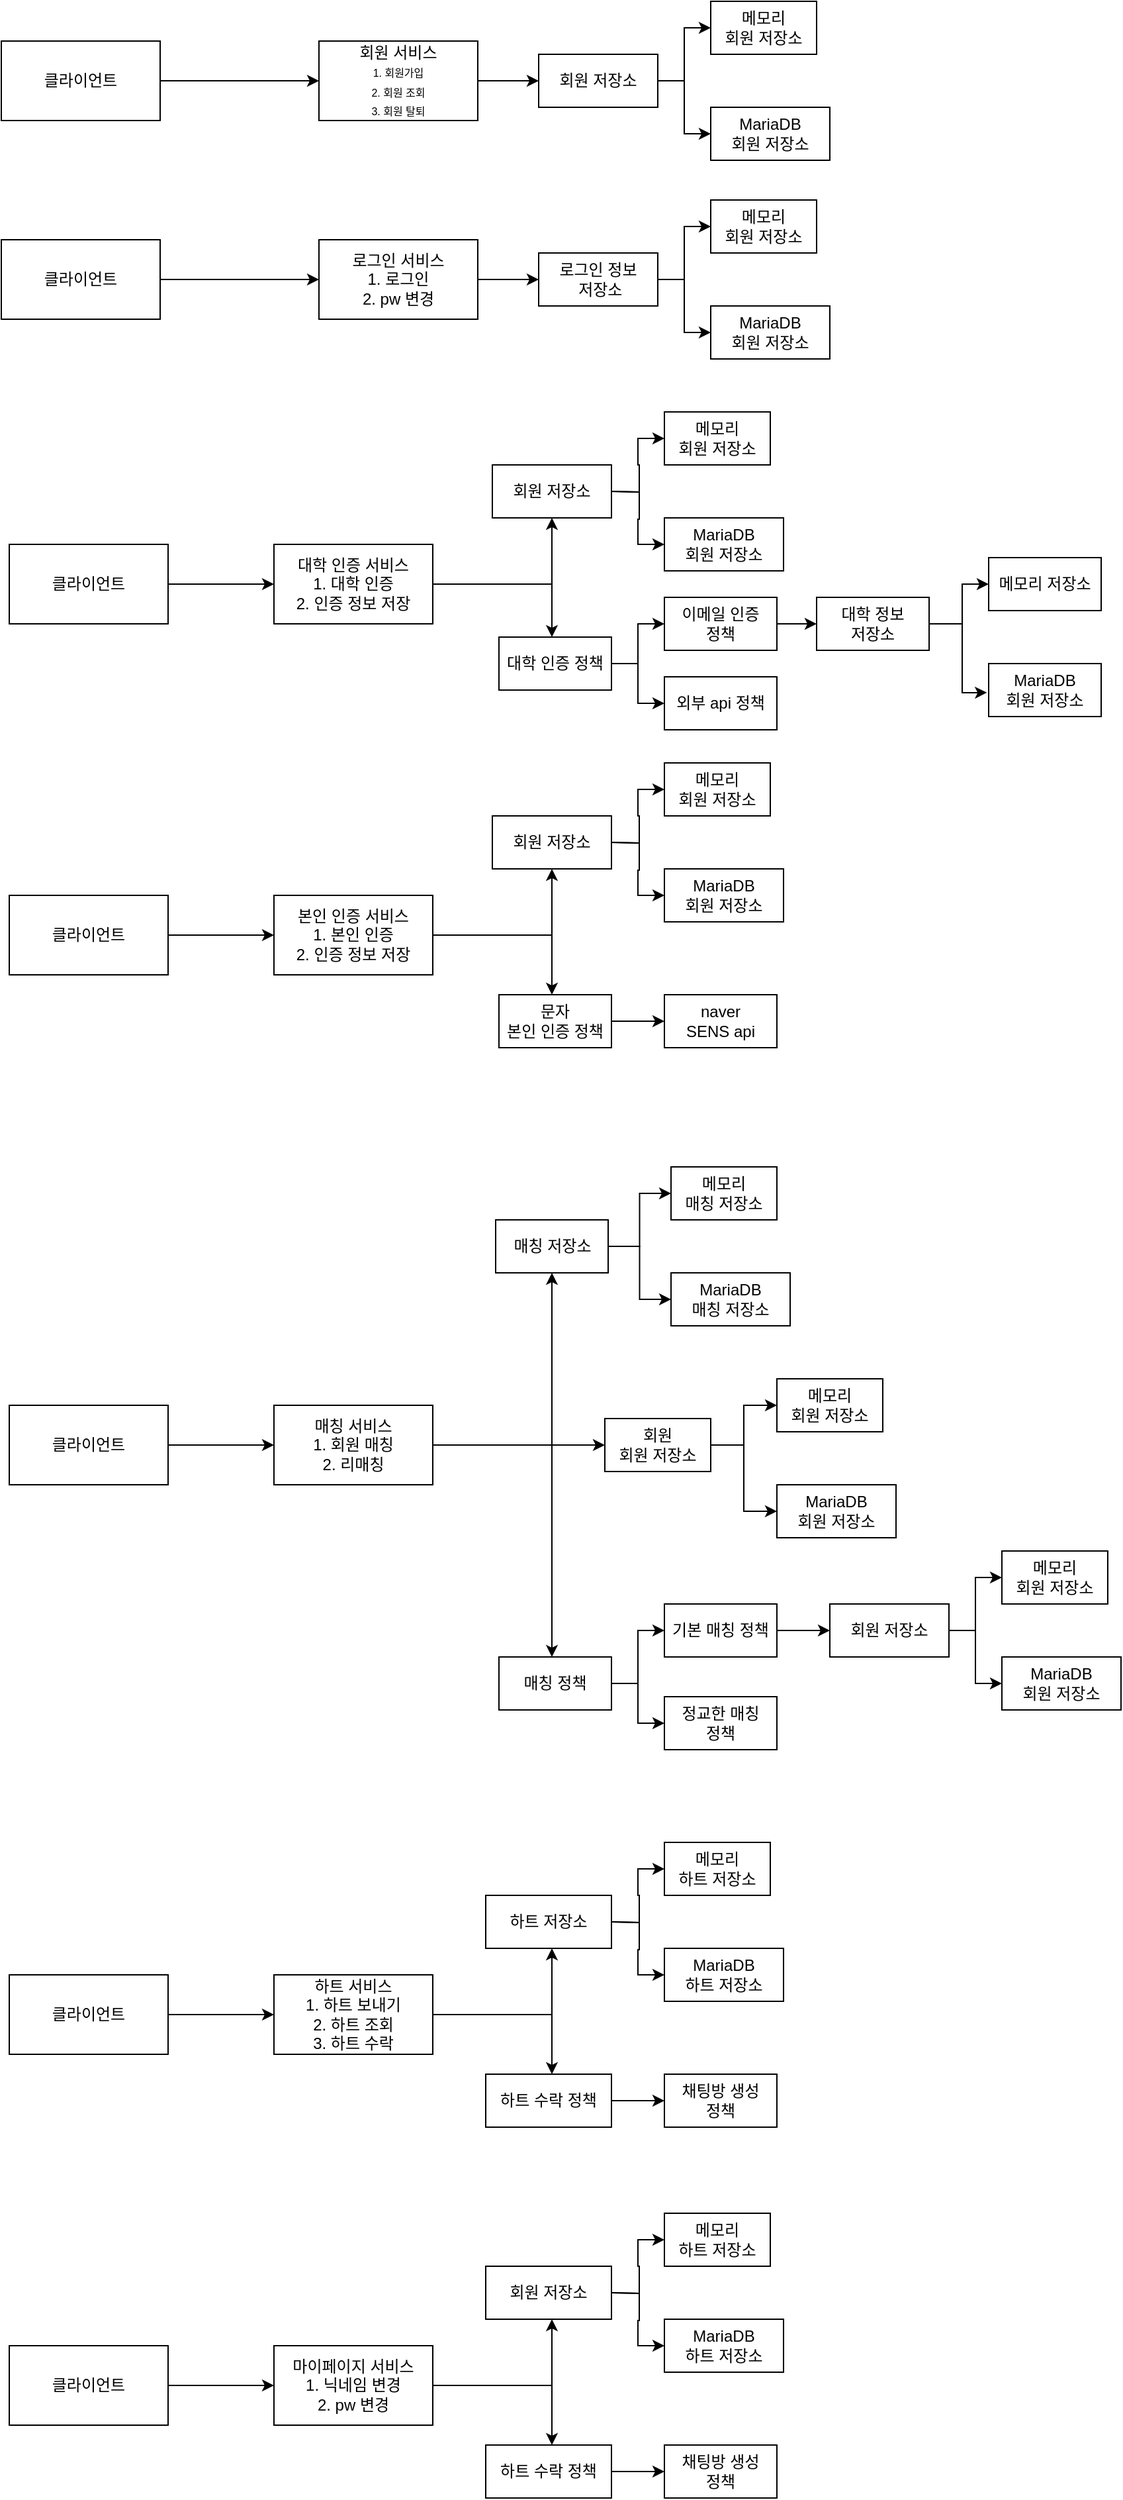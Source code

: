 <mxfile version="21.0.10" type="github">
  <diagram name="페이지-1" id="IaQ0nFC6grKGDQCxVfy8">
    <mxGraphModel dx="1674" dy="764" grid="1" gridSize="10" guides="1" tooltips="1" connect="1" arrows="1" fold="1" page="1" pageScale="1" pageWidth="827" pageHeight="1169" math="0" shadow="0">
      <root>
        <mxCell id="0" />
        <mxCell id="1" parent="0" />
        <mxCell id="eg75PlXAf295uik4Qz2r-2" style="edgeStyle=orthogonalEdgeStyle;rounded=0;orthogonalLoop=1;jettySize=auto;html=1;" parent="1" source="eg75PlXAf295uik4Qz2r-3" target="eg75PlXAf295uik4Qz2r-5" edge="1">
          <mxGeometry relative="1" as="geometry">
            <mxPoint x="314.0" y="70" as="targetPoint" />
          </mxGeometry>
        </mxCell>
        <mxCell id="eg75PlXAf295uik4Qz2r-3" value="클라이언트" style="rounded=0;whiteSpace=wrap;html=1;" parent="1" vertex="1">
          <mxGeometry x="34" y="40" width="120" height="60" as="geometry" />
        </mxCell>
        <mxCell id="eg75PlXAf295uik4Qz2r-4" style="edgeStyle=orthogonalEdgeStyle;rounded=0;orthogonalLoop=1;jettySize=auto;html=1;" parent="1" source="eg75PlXAf295uik4Qz2r-5" target="eg75PlXAf295uik4Qz2r-6" edge="1">
          <mxGeometry relative="1" as="geometry">
            <mxPoint x="514" y="70" as="targetPoint" />
          </mxGeometry>
        </mxCell>
        <mxCell id="eg75PlXAf295uik4Qz2r-5" value="회원 서비스&lt;br&gt;&lt;font style=&quot;font-size: 8px;&quot;&gt;1. 회원가입&lt;br style=&quot;font-size: 8px;&quot;&gt;2. 회원 조회&lt;br style=&quot;font-size: 8px;&quot;&gt;3. 회원 탈퇴&lt;/font&gt;" style="rounded=0;whiteSpace=wrap;html=1;" parent="1" vertex="1">
          <mxGeometry x="274.0" y="40" width="120" height="60" as="geometry" />
        </mxCell>
        <mxCell id="pke9fNTr7LH3xoYUGxx9-25" style="edgeStyle=orthogonalEdgeStyle;rounded=0;orthogonalLoop=1;jettySize=auto;html=1;entryX=0;entryY=0.5;entryDx=0;entryDy=0;" parent="1" source="eg75PlXAf295uik4Qz2r-6" target="eg75PlXAf295uik4Qz2r-10" edge="1">
          <mxGeometry relative="1" as="geometry" />
        </mxCell>
        <mxCell id="pke9fNTr7LH3xoYUGxx9-27" style="edgeStyle=orthogonalEdgeStyle;rounded=0;orthogonalLoop=1;jettySize=auto;html=1;entryX=0;entryY=0.5;entryDx=0;entryDy=0;" parent="1" source="eg75PlXAf295uik4Qz2r-6" target="eg75PlXAf295uik4Qz2r-8" edge="1">
          <mxGeometry relative="1" as="geometry" />
        </mxCell>
        <mxCell id="eg75PlXAf295uik4Qz2r-6" value="회원 저장소" style="rounded=0;whiteSpace=wrap;html=1;" parent="1" vertex="1">
          <mxGeometry x="440" y="50" width="90" height="40" as="geometry" />
        </mxCell>
        <mxCell id="eg75PlXAf295uik4Qz2r-8" value="MariaDB&lt;br&gt;회원 저장소" style="rounded=0;whiteSpace=wrap;html=1;" parent="1" vertex="1">
          <mxGeometry x="570" y="90" width="90" height="40" as="geometry" />
        </mxCell>
        <mxCell id="eg75PlXAf295uik4Qz2r-10" value="메모리&lt;br&gt;회원 저장소" style="rounded=0;whiteSpace=wrap;html=1;" parent="1" vertex="1">
          <mxGeometry x="570" y="10" width="80" height="40" as="geometry" />
        </mxCell>
        <mxCell id="pke9fNTr7LH3xoYUGxx9-28" style="edgeStyle=orthogonalEdgeStyle;rounded=0;orthogonalLoop=1;jettySize=auto;html=1;" parent="1" source="pke9fNTr7LH3xoYUGxx9-29" target="pke9fNTr7LH3xoYUGxx9-31" edge="1">
          <mxGeometry relative="1" as="geometry">
            <mxPoint x="314.0" y="220" as="targetPoint" />
          </mxGeometry>
        </mxCell>
        <mxCell id="pke9fNTr7LH3xoYUGxx9-29" value="클라이언트" style="rounded=0;whiteSpace=wrap;html=1;" parent="1" vertex="1">
          <mxGeometry x="34" y="190" width="120" height="60" as="geometry" />
        </mxCell>
        <mxCell id="pke9fNTr7LH3xoYUGxx9-30" style="edgeStyle=orthogonalEdgeStyle;rounded=0;orthogonalLoop=1;jettySize=auto;html=1;" parent="1" source="pke9fNTr7LH3xoYUGxx9-31" target="pke9fNTr7LH3xoYUGxx9-34" edge="1">
          <mxGeometry relative="1" as="geometry">
            <mxPoint x="514" y="220" as="targetPoint" />
          </mxGeometry>
        </mxCell>
        <mxCell id="pke9fNTr7LH3xoYUGxx9-31" value="로그인 서비스&lt;br&gt;1. 로그인&lt;br&gt;2. pw 변경" style="rounded=0;whiteSpace=wrap;html=1;" parent="1" vertex="1">
          <mxGeometry x="274.0" y="190" width="120" height="60" as="geometry" />
        </mxCell>
        <mxCell id="pke9fNTr7LH3xoYUGxx9-32" style="edgeStyle=orthogonalEdgeStyle;rounded=0;orthogonalLoop=1;jettySize=auto;html=1;entryX=0;entryY=0.5;entryDx=0;entryDy=0;" parent="1" source="pke9fNTr7LH3xoYUGxx9-34" target="pke9fNTr7LH3xoYUGxx9-36" edge="1">
          <mxGeometry relative="1" as="geometry" />
        </mxCell>
        <mxCell id="pke9fNTr7LH3xoYUGxx9-33" style="edgeStyle=orthogonalEdgeStyle;rounded=0;orthogonalLoop=1;jettySize=auto;html=1;entryX=0;entryY=0.5;entryDx=0;entryDy=0;" parent="1" source="pke9fNTr7LH3xoYUGxx9-34" target="pke9fNTr7LH3xoYUGxx9-35" edge="1">
          <mxGeometry relative="1" as="geometry" />
        </mxCell>
        <mxCell id="pke9fNTr7LH3xoYUGxx9-34" value="로그인 정보&lt;br&gt;&amp;nbsp;저장소" style="rounded=0;whiteSpace=wrap;html=1;" parent="1" vertex="1">
          <mxGeometry x="440" y="200" width="90" height="40" as="geometry" />
        </mxCell>
        <mxCell id="pke9fNTr7LH3xoYUGxx9-35" value="MariaDB&lt;br&gt;회원 저장소" style="rounded=0;whiteSpace=wrap;html=1;" parent="1" vertex="1">
          <mxGeometry x="570" y="240" width="90" height="40" as="geometry" />
        </mxCell>
        <mxCell id="pke9fNTr7LH3xoYUGxx9-36" value="메모리&lt;br&gt;회원 저장소" style="rounded=0;whiteSpace=wrap;html=1;" parent="1" vertex="1">
          <mxGeometry x="570" y="160" width="80" height="40" as="geometry" />
        </mxCell>
        <mxCell id="pke9fNTr7LH3xoYUGxx9-37" style="edgeStyle=orthogonalEdgeStyle;rounded=0;orthogonalLoop=1;jettySize=auto;html=1;" parent="1" source="pke9fNTr7LH3xoYUGxx9-38" target="pke9fNTr7LH3xoYUGxx9-40" edge="1">
          <mxGeometry relative="1" as="geometry">
            <mxPoint x="320.0" y="450" as="targetPoint" />
          </mxGeometry>
        </mxCell>
        <mxCell id="pke9fNTr7LH3xoYUGxx9-38" value="클라이언트" style="rounded=0;whiteSpace=wrap;html=1;" parent="1" vertex="1">
          <mxGeometry x="40" y="420" width="120" height="60" as="geometry" />
        </mxCell>
        <mxCell id="pke9fNTr7LH3xoYUGxx9-47" value="" style="edgeStyle=orthogonalEdgeStyle;rounded=0;orthogonalLoop=1;jettySize=auto;html=1;" parent="1" source="pke9fNTr7LH3xoYUGxx9-40" target="pke9fNTr7LH3xoYUGxx9-46" edge="1">
          <mxGeometry relative="1" as="geometry">
            <Array as="points">
              <mxPoint x="450" y="450" />
            </Array>
          </mxGeometry>
        </mxCell>
        <mxCell id="pke9fNTr7LH3xoYUGxx9-50" style="edgeStyle=orthogonalEdgeStyle;rounded=0;orthogonalLoop=1;jettySize=auto;html=1;" parent="1" source="pke9fNTr7LH3xoYUGxx9-40" edge="1">
          <mxGeometry relative="1" as="geometry">
            <mxPoint x="450" y="400" as="targetPoint" />
            <Array as="points">
              <mxPoint x="450" y="450" />
            </Array>
          </mxGeometry>
        </mxCell>
        <mxCell id="pke9fNTr7LH3xoYUGxx9-40" value="대학 인증 서비스&lt;br&gt;1. 대학 인증&lt;br&gt;2. 인증 정보 저장" style="rounded=0;whiteSpace=wrap;html=1;" parent="1" vertex="1">
          <mxGeometry x="240.0" y="420" width="120" height="60" as="geometry" />
        </mxCell>
        <mxCell id="pke9fNTr7LH3xoYUGxx9-54" style="edgeStyle=orthogonalEdgeStyle;rounded=0;orthogonalLoop=1;jettySize=auto;html=1;entryX=0;entryY=0.5;entryDx=0;entryDy=0;" parent="1" source="pke9fNTr7LH3xoYUGxx9-46" target="pke9fNTr7LH3xoYUGxx9-56" edge="1">
          <mxGeometry relative="1" as="geometry">
            <mxPoint x="560" y="510" as="targetPoint" />
          </mxGeometry>
        </mxCell>
        <mxCell id="pke9fNTr7LH3xoYUGxx9-65" style="edgeStyle=orthogonalEdgeStyle;rounded=0;orthogonalLoop=1;jettySize=auto;html=1;entryX=0;entryY=0.5;entryDx=0;entryDy=0;" parent="1" source="pke9fNTr7LH3xoYUGxx9-46" target="pke9fNTr7LH3xoYUGxx9-64" edge="1">
          <mxGeometry relative="1" as="geometry" />
        </mxCell>
        <mxCell id="pke9fNTr7LH3xoYUGxx9-46" value="대학 인증 정책" style="rounded=0;whiteSpace=wrap;html=1;" parent="1" vertex="1">
          <mxGeometry x="410" y="490" width="85" height="40" as="geometry" />
        </mxCell>
        <mxCell id="pke9fNTr7LH3xoYUGxx9-51" value="회원 저장소" style="rounded=0;whiteSpace=wrap;html=1;" parent="1" vertex="1">
          <mxGeometry x="405" y="360" width="90" height="40" as="geometry" />
        </mxCell>
        <mxCell id="pke9fNTr7LH3xoYUGxx9-58" style="edgeStyle=orthogonalEdgeStyle;rounded=0;orthogonalLoop=1;jettySize=auto;html=1;entryX=0;entryY=0.5;entryDx=0;entryDy=0;" parent="1" source="pke9fNTr7LH3xoYUGxx9-56" target="pke9fNTr7LH3xoYUGxx9-57" edge="1">
          <mxGeometry relative="1" as="geometry" />
        </mxCell>
        <mxCell id="pke9fNTr7LH3xoYUGxx9-56" value="이메일 인증 &lt;br&gt;정책" style="rounded=0;whiteSpace=wrap;html=1;" parent="1" vertex="1">
          <mxGeometry x="535" y="460" width="85" height="40" as="geometry" />
        </mxCell>
        <mxCell id="pke9fNTr7LH3xoYUGxx9-71" style="edgeStyle=orthogonalEdgeStyle;rounded=0;orthogonalLoop=1;jettySize=auto;html=1;entryX=0;entryY=0.5;entryDx=0;entryDy=0;" parent="1" source="pke9fNTr7LH3xoYUGxx9-57" target="pke9fNTr7LH3xoYUGxx9-70" edge="1">
          <mxGeometry relative="1" as="geometry">
            <Array as="points">
              <mxPoint x="760" y="480" />
              <mxPoint x="760" y="450" />
            </Array>
          </mxGeometry>
        </mxCell>
        <mxCell id="pke9fNTr7LH3xoYUGxx9-57" value="대학 정보 &lt;br&gt;저장소" style="rounded=0;whiteSpace=wrap;html=1;" parent="1" vertex="1">
          <mxGeometry x="650" y="460" width="85" height="40" as="geometry" />
        </mxCell>
        <mxCell id="pke9fNTr7LH3xoYUGxx9-64" value="외부 api 정책" style="rounded=0;whiteSpace=wrap;html=1;" parent="1" vertex="1">
          <mxGeometry x="535" y="520" width="85" height="40" as="geometry" />
        </mxCell>
        <mxCell id="pke9fNTr7LH3xoYUGxx9-66" style="edgeStyle=orthogonalEdgeStyle;rounded=0;orthogonalLoop=1;jettySize=auto;html=1;entryX=0;entryY=0.5;entryDx=0;entryDy=0;" parent="1" target="pke9fNTr7LH3xoYUGxx9-69" edge="1">
          <mxGeometry relative="1" as="geometry">
            <mxPoint x="495" y="380" as="sourcePoint" />
          </mxGeometry>
        </mxCell>
        <mxCell id="pke9fNTr7LH3xoYUGxx9-67" style="edgeStyle=orthogonalEdgeStyle;rounded=0;orthogonalLoop=1;jettySize=auto;html=1;entryX=0;entryY=0.5;entryDx=0;entryDy=0;" parent="1" target="pke9fNTr7LH3xoYUGxx9-68" edge="1">
          <mxGeometry relative="1" as="geometry">
            <mxPoint x="495" y="380" as="sourcePoint" />
          </mxGeometry>
        </mxCell>
        <mxCell id="pke9fNTr7LH3xoYUGxx9-68" value="MariaDB&lt;br&gt;회원 저장소" style="rounded=0;whiteSpace=wrap;html=1;" parent="1" vertex="1">
          <mxGeometry x="535" y="400" width="90" height="40" as="geometry" />
        </mxCell>
        <mxCell id="pke9fNTr7LH3xoYUGxx9-69" value="메모리&lt;br&gt;회원 저장소" style="rounded=0;whiteSpace=wrap;html=1;" parent="1" vertex="1">
          <mxGeometry x="535" y="320" width="80" height="40" as="geometry" />
        </mxCell>
        <mxCell id="pke9fNTr7LH3xoYUGxx9-70" value="메모리 저장소" style="rounded=0;whiteSpace=wrap;html=1;" parent="1" vertex="1">
          <mxGeometry x="780" y="430" width="85" height="40" as="geometry" />
        </mxCell>
        <mxCell id="pke9fNTr7LH3xoYUGxx9-73" style="edgeStyle=orthogonalEdgeStyle;rounded=0;orthogonalLoop=1;jettySize=auto;html=1;" parent="1" source="pke9fNTr7LH3xoYUGxx9-74" target="pke9fNTr7LH3xoYUGxx9-77" edge="1">
          <mxGeometry relative="1" as="geometry">
            <mxPoint x="320.0" y="715" as="targetPoint" />
          </mxGeometry>
        </mxCell>
        <mxCell id="pke9fNTr7LH3xoYUGxx9-74" value="클라이언트" style="rounded=0;whiteSpace=wrap;html=1;" parent="1" vertex="1">
          <mxGeometry x="40" y="685" width="120" height="60" as="geometry" />
        </mxCell>
        <mxCell id="pke9fNTr7LH3xoYUGxx9-75" value="" style="edgeStyle=orthogonalEdgeStyle;rounded=0;orthogonalLoop=1;jettySize=auto;html=1;" parent="1" source="pke9fNTr7LH3xoYUGxx9-77" target="pke9fNTr7LH3xoYUGxx9-80" edge="1">
          <mxGeometry relative="1" as="geometry">
            <Array as="points">
              <mxPoint x="450" y="715" />
            </Array>
          </mxGeometry>
        </mxCell>
        <mxCell id="pke9fNTr7LH3xoYUGxx9-76" style="edgeStyle=orthogonalEdgeStyle;rounded=0;orthogonalLoop=1;jettySize=auto;html=1;" parent="1" source="pke9fNTr7LH3xoYUGxx9-77" edge="1">
          <mxGeometry relative="1" as="geometry">
            <mxPoint x="450" y="665" as="targetPoint" />
            <Array as="points">
              <mxPoint x="450" y="715" />
            </Array>
          </mxGeometry>
        </mxCell>
        <mxCell id="pke9fNTr7LH3xoYUGxx9-77" value="본인 인증 서비스&lt;br&gt;1. 본인 인증&lt;br&gt;2. 인증 정보 저장" style="rounded=0;whiteSpace=wrap;html=1;" parent="1" vertex="1">
          <mxGeometry x="240.0" y="685" width="120" height="60" as="geometry" />
        </mxCell>
        <mxCell id="pke9fNTr7LH3xoYUGxx9-78" style="edgeStyle=orthogonalEdgeStyle;rounded=0;orthogonalLoop=1;jettySize=auto;html=1;entryX=0;entryY=0.5;entryDx=0;entryDy=0;" parent="1" source="pke9fNTr7LH3xoYUGxx9-80" target="pke9fNTr7LH3xoYUGxx9-83" edge="1">
          <mxGeometry relative="1" as="geometry">
            <mxPoint x="560" y="775" as="targetPoint" />
          </mxGeometry>
        </mxCell>
        <mxCell id="pke9fNTr7LH3xoYUGxx9-80" value="문자&lt;br&gt;본인 인증 정책" style="rounded=0;whiteSpace=wrap;html=1;" parent="1" vertex="1">
          <mxGeometry x="410" y="760" width="85" height="40" as="geometry" />
        </mxCell>
        <mxCell id="pke9fNTr7LH3xoYUGxx9-81" value="회원 저장소" style="rounded=0;whiteSpace=wrap;html=1;" parent="1" vertex="1">
          <mxGeometry x="405" y="625" width="90" height="40" as="geometry" />
        </mxCell>
        <mxCell id="pke9fNTr7LH3xoYUGxx9-83" value="naver&lt;br&gt;SENS api" style="rounded=0;whiteSpace=wrap;html=1;" parent="1" vertex="1">
          <mxGeometry x="535" y="760" width="85" height="40" as="geometry" />
        </mxCell>
        <mxCell id="pke9fNTr7LH3xoYUGxx9-88" style="edgeStyle=orthogonalEdgeStyle;rounded=0;orthogonalLoop=1;jettySize=auto;html=1;entryX=0;entryY=0.5;entryDx=0;entryDy=0;" parent="1" target="pke9fNTr7LH3xoYUGxx9-91" edge="1">
          <mxGeometry relative="1" as="geometry">
            <mxPoint x="495" y="645" as="sourcePoint" />
          </mxGeometry>
        </mxCell>
        <mxCell id="pke9fNTr7LH3xoYUGxx9-89" style="edgeStyle=orthogonalEdgeStyle;rounded=0;orthogonalLoop=1;jettySize=auto;html=1;entryX=0;entryY=0.5;entryDx=0;entryDy=0;" parent="1" target="pke9fNTr7LH3xoYUGxx9-90" edge="1">
          <mxGeometry relative="1" as="geometry">
            <mxPoint x="495" y="645" as="sourcePoint" />
          </mxGeometry>
        </mxCell>
        <mxCell id="pke9fNTr7LH3xoYUGxx9-90" value="MariaDB&lt;br&gt;회원 저장소" style="rounded=0;whiteSpace=wrap;html=1;" parent="1" vertex="1">
          <mxGeometry x="535" y="665" width="90" height="40" as="geometry" />
        </mxCell>
        <mxCell id="pke9fNTr7LH3xoYUGxx9-91" value="메모리&lt;br&gt;회원 저장소" style="rounded=0;whiteSpace=wrap;html=1;" parent="1" vertex="1">
          <mxGeometry x="535" y="585" width="80" height="40" as="geometry" />
        </mxCell>
        <mxCell id="8y2OHgFhRxUhLRQ5Q3VP-16" style="edgeStyle=orthogonalEdgeStyle;rounded=0;orthogonalLoop=1;jettySize=auto;html=1;" edge="1" source="8y2OHgFhRxUhLRQ5Q3VP-17" target="8y2OHgFhRxUhLRQ5Q3VP-20" parent="1">
          <mxGeometry relative="1" as="geometry">
            <mxPoint x="320.0" y="1100" as="targetPoint" />
          </mxGeometry>
        </mxCell>
        <mxCell id="8y2OHgFhRxUhLRQ5Q3VP-17" value="클라이언트" style="rounded=0;whiteSpace=wrap;html=1;" vertex="1" parent="1">
          <mxGeometry x="40" y="1070" width="120" height="60" as="geometry" />
        </mxCell>
        <mxCell id="8y2OHgFhRxUhLRQ5Q3VP-126" style="edgeStyle=orthogonalEdgeStyle;rounded=0;orthogonalLoop=1;jettySize=auto;html=1;exitX=1;exitY=0.5;exitDx=0;exitDy=0;entryX=0;entryY=0.5;entryDx=0;entryDy=0;" edge="1" parent="1" source="8y2OHgFhRxUhLRQ5Q3VP-20" target="8y2OHgFhRxUhLRQ5Q3VP-125">
          <mxGeometry relative="1" as="geometry" />
        </mxCell>
        <mxCell id="8y2OHgFhRxUhLRQ5Q3VP-138" style="edgeStyle=orthogonalEdgeStyle;rounded=0;orthogonalLoop=1;jettySize=auto;html=1;exitX=1;exitY=0.5;exitDx=0;exitDy=0;entryX=0.5;entryY=1;entryDx=0;entryDy=0;" edge="1" parent="1" source="8y2OHgFhRxUhLRQ5Q3VP-20" target="8y2OHgFhRxUhLRQ5Q3VP-106">
          <mxGeometry relative="1" as="geometry">
            <Array as="points">
              <mxPoint x="450" y="1100" />
            </Array>
          </mxGeometry>
        </mxCell>
        <mxCell id="8y2OHgFhRxUhLRQ5Q3VP-140" style="edgeStyle=orthogonalEdgeStyle;rounded=0;orthogonalLoop=1;jettySize=auto;html=1;exitX=1;exitY=0.5;exitDx=0;exitDy=0;" edge="1" parent="1" source="8y2OHgFhRxUhLRQ5Q3VP-20" target="8y2OHgFhRxUhLRQ5Q3VP-80">
          <mxGeometry relative="1" as="geometry">
            <Array as="points">
              <mxPoint x="450" y="1100" />
            </Array>
          </mxGeometry>
        </mxCell>
        <mxCell id="8y2OHgFhRxUhLRQ5Q3VP-20" value="매칭 서비스&lt;br&gt;1. 회원 매칭&lt;br&gt;2. 리매칭" style="rounded=0;whiteSpace=wrap;html=1;" vertex="1" parent="1">
          <mxGeometry x="240.0" y="1070" width="120" height="60" as="geometry" />
        </mxCell>
        <mxCell id="8y2OHgFhRxUhLRQ5Q3VP-59" value="MariaDB&lt;br&gt;회원 저장소" style="rounded=0;whiteSpace=wrap;html=1;" vertex="1" parent="1">
          <mxGeometry x="780" y="510" width="85" height="40" as="geometry" />
        </mxCell>
        <mxCell id="8y2OHgFhRxUhLRQ5Q3VP-72" style="edgeStyle=orthogonalEdgeStyle;rounded=0;orthogonalLoop=1;jettySize=auto;html=1;entryX=-0.016;entryY=0.547;entryDx=0;entryDy=0;entryPerimeter=0;" edge="1" parent="1" target="8y2OHgFhRxUhLRQ5Q3VP-59">
          <mxGeometry relative="1" as="geometry">
            <mxPoint x="735" y="480" as="sourcePoint" />
            <mxPoint x="775" y="510" as="targetPoint" />
            <Array as="points">
              <mxPoint x="760" y="480" />
              <mxPoint x="760" y="532" />
              <mxPoint x="770" y="532" />
            </Array>
          </mxGeometry>
        </mxCell>
        <mxCell id="8y2OHgFhRxUhLRQ5Q3VP-79" style="edgeStyle=orthogonalEdgeStyle;rounded=0;orthogonalLoop=1;jettySize=auto;html=1;entryX=0;entryY=0.5;entryDx=0;entryDy=0;" edge="1" source="8y2OHgFhRxUhLRQ5Q3VP-80" target="8y2OHgFhRxUhLRQ5Q3VP-81" parent="1">
          <mxGeometry relative="1" as="geometry">
            <mxPoint x="560" y="1265" as="targetPoint" />
          </mxGeometry>
        </mxCell>
        <mxCell id="8y2OHgFhRxUhLRQ5Q3VP-102" style="edgeStyle=orthogonalEdgeStyle;rounded=0;orthogonalLoop=1;jettySize=auto;html=1;exitX=1;exitY=0.5;exitDx=0;exitDy=0;entryX=0;entryY=0.5;entryDx=0;entryDy=0;" edge="1" parent="1" source="8y2OHgFhRxUhLRQ5Q3VP-80" target="8y2OHgFhRxUhLRQ5Q3VP-90">
          <mxGeometry relative="1" as="geometry" />
        </mxCell>
        <mxCell id="8y2OHgFhRxUhLRQ5Q3VP-80" value="매칭 정책" style="rounded=0;whiteSpace=wrap;html=1;" vertex="1" parent="1">
          <mxGeometry x="410" y="1260" width="85" height="40" as="geometry" />
        </mxCell>
        <mxCell id="8y2OHgFhRxUhLRQ5Q3VP-81" value="정교한 매칭 &lt;br&gt;정책" style="rounded=0;whiteSpace=wrap;html=1;" vertex="1" parent="1">
          <mxGeometry x="535" y="1290" width="85" height="40" as="geometry" />
        </mxCell>
        <mxCell id="8y2OHgFhRxUhLRQ5Q3VP-109" style="edgeStyle=orthogonalEdgeStyle;rounded=0;orthogonalLoop=1;jettySize=auto;html=1;exitX=1;exitY=0.5;exitDx=0;exitDy=0;entryX=0;entryY=0.5;entryDx=0;entryDy=0;" edge="1" parent="1" source="8y2OHgFhRxUhLRQ5Q3VP-90">
          <mxGeometry relative="1" as="geometry">
            <mxPoint x="660.0" y="1240" as="targetPoint" />
          </mxGeometry>
        </mxCell>
        <mxCell id="8y2OHgFhRxUhLRQ5Q3VP-90" value="기본 매칭 정책" style="rounded=0;whiteSpace=wrap;html=1;" vertex="1" parent="1">
          <mxGeometry x="535" y="1220" width="85" height="40" as="geometry" />
        </mxCell>
        <mxCell id="8y2OHgFhRxUhLRQ5Q3VP-121" style="edgeStyle=orthogonalEdgeStyle;rounded=0;orthogonalLoop=1;jettySize=auto;html=1;exitX=1;exitY=0.5;exitDx=0;exitDy=0;entryX=0;entryY=0.5;entryDx=0;entryDy=0;" edge="1" parent="1" source="8y2OHgFhRxUhLRQ5Q3VP-106" target="8y2OHgFhRxUhLRQ5Q3VP-120">
          <mxGeometry relative="1" as="geometry" />
        </mxCell>
        <mxCell id="8y2OHgFhRxUhLRQ5Q3VP-122" style="edgeStyle=orthogonalEdgeStyle;rounded=0;orthogonalLoop=1;jettySize=auto;html=1;exitX=1;exitY=0.5;exitDx=0;exitDy=0;entryX=0;entryY=0.5;entryDx=0;entryDy=0;" edge="1" parent="1" source="8y2OHgFhRxUhLRQ5Q3VP-106" target="8y2OHgFhRxUhLRQ5Q3VP-119">
          <mxGeometry relative="1" as="geometry" />
        </mxCell>
        <mxCell id="8y2OHgFhRxUhLRQ5Q3VP-106" value="매칭 저장소" style="rounded=0;whiteSpace=wrap;html=1;" vertex="1" parent="1">
          <mxGeometry x="407.5" y="930" width="85" height="40" as="geometry" />
        </mxCell>
        <mxCell id="8y2OHgFhRxUhLRQ5Q3VP-112" value="메모리&lt;br&gt;회원 저장소" style="rounded=0;whiteSpace=wrap;html=1;" vertex="1" parent="1">
          <mxGeometry x="570" y="10" width="80" height="40" as="geometry" />
        </mxCell>
        <mxCell id="8y2OHgFhRxUhLRQ5Q3VP-113" style="edgeStyle=orthogonalEdgeStyle;rounded=0;orthogonalLoop=1;jettySize=auto;html=1;entryX=0;entryY=0.5;entryDx=0;entryDy=0;" edge="1" parent="1" source="8y2OHgFhRxUhLRQ5Q3VP-115" target="8y2OHgFhRxUhLRQ5Q3VP-117">
          <mxGeometry relative="1" as="geometry" />
        </mxCell>
        <mxCell id="8y2OHgFhRxUhLRQ5Q3VP-114" style="edgeStyle=orthogonalEdgeStyle;rounded=0;orthogonalLoop=1;jettySize=auto;html=1;entryX=0;entryY=0.5;entryDx=0;entryDy=0;" edge="1" parent="1" source="8y2OHgFhRxUhLRQ5Q3VP-115" target="8y2OHgFhRxUhLRQ5Q3VP-116">
          <mxGeometry relative="1" as="geometry" />
        </mxCell>
        <mxCell id="8y2OHgFhRxUhLRQ5Q3VP-115" value="회원 저장소" style="rounded=0;whiteSpace=wrap;html=1;" vertex="1" parent="1">
          <mxGeometry x="660" y="1220" width="90" height="40" as="geometry" />
        </mxCell>
        <mxCell id="8y2OHgFhRxUhLRQ5Q3VP-116" value="MariaDB&lt;br&gt;회원 저장소" style="rounded=0;whiteSpace=wrap;html=1;" vertex="1" parent="1">
          <mxGeometry x="790" y="1260" width="90" height="40" as="geometry" />
        </mxCell>
        <mxCell id="8y2OHgFhRxUhLRQ5Q3VP-117" value="메모리&lt;br&gt;회원 저장소" style="rounded=0;whiteSpace=wrap;html=1;" vertex="1" parent="1">
          <mxGeometry x="790" y="1180" width="80" height="40" as="geometry" />
        </mxCell>
        <mxCell id="8y2OHgFhRxUhLRQ5Q3VP-118" value="메모리&lt;br&gt;회원 저장소" style="rounded=0;whiteSpace=wrap;html=1;" vertex="1" parent="1">
          <mxGeometry x="790" y="1180" width="80" height="40" as="geometry" />
        </mxCell>
        <mxCell id="8y2OHgFhRxUhLRQ5Q3VP-119" value="MariaDB&lt;br&gt;매칭 저장소" style="rounded=0;whiteSpace=wrap;html=1;" vertex="1" parent="1">
          <mxGeometry x="540" y="970" width="90" height="40" as="geometry" />
        </mxCell>
        <mxCell id="8y2OHgFhRxUhLRQ5Q3VP-120" value="메모리&lt;br&gt;매칭 저장소" style="rounded=0;whiteSpace=wrap;html=1;" vertex="1" parent="1">
          <mxGeometry x="540" y="890" width="80" height="40" as="geometry" />
        </mxCell>
        <mxCell id="8y2OHgFhRxUhLRQ5Q3VP-135" style="edgeStyle=orthogonalEdgeStyle;rounded=0;orthogonalLoop=1;jettySize=auto;html=1;exitX=1;exitY=0.5;exitDx=0;exitDy=0;entryX=0;entryY=0.5;entryDx=0;entryDy=0;" edge="1" parent="1" source="8y2OHgFhRxUhLRQ5Q3VP-125" target="8y2OHgFhRxUhLRQ5Q3VP-133">
          <mxGeometry relative="1" as="geometry" />
        </mxCell>
        <mxCell id="8y2OHgFhRxUhLRQ5Q3VP-136" style="edgeStyle=orthogonalEdgeStyle;rounded=0;orthogonalLoop=1;jettySize=auto;html=1;exitX=1;exitY=0.5;exitDx=0;exitDy=0;entryX=0;entryY=0.5;entryDx=0;entryDy=0;" edge="1" parent="1" source="8y2OHgFhRxUhLRQ5Q3VP-125" target="8y2OHgFhRxUhLRQ5Q3VP-134">
          <mxGeometry relative="1" as="geometry" />
        </mxCell>
        <mxCell id="8y2OHgFhRxUhLRQ5Q3VP-125" value="회원&lt;br&gt;회원 저장소" style="rounded=0;whiteSpace=wrap;html=1;" vertex="1" parent="1">
          <mxGeometry x="490" y="1080" width="80" height="40" as="geometry" />
        </mxCell>
        <mxCell id="8y2OHgFhRxUhLRQ5Q3VP-133" value="메모리&lt;br&gt;회원 저장소" style="rounded=0;whiteSpace=wrap;html=1;" vertex="1" parent="1">
          <mxGeometry x="620" y="1050" width="80" height="40" as="geometry" />
        </mxCell>
        <mxCell id="8y2OHgFhRxUhLRQ5Q3VP-134" value="MariaDB&lt;br&gt;회원 저장소" style="rounded=0;whiteSpace=wrap;html=1;" vertex="1" parent="1">
          <mxGeometry x="620" y="1130" width="90" height="40" as="geometry" />
        </mxCell>
        <mxCell id="8y2OHgFhRxUhLRQ5Q3VP-141" style="edgeStyle=orthogonalEdgeStyle;rounded=0;orthogonalLoop=1;jettySize=auto;html=1;" edge="1" source="8y2OHgFhRxUhLRQ5Q3VP-142" target="8y2OHgFhRxUhLRQ5Q3VP-145" parent="1">
          <mxGeometry relative="1" as="geometry">
            <mxPoint x="320.0" y="1530" as="targetPoint" />
          </mxGeometry>
        </mxCell>
        <mxCell id="8y2OHgFhRxUhLRQ5Q3VP-142" value="클라이언트" style="rounded=0;whiteSpace=wrap;html=1;" vertex="1" parent="1">
          <mxGeometry x="40" y="1500" width="120" height="60" as="geometry" />
        </mxCell>
        <mxCell id="8y2OHgFhRxUhLRQ5Q3VP-143" value="" style="edgeStyle=orthogonalEdgeStyle;rounded=0;orthogonalLoop=1;jettySize=auto;html=1;" edge="1" source="8y2OHgFhRxUhLRQ5Q3VP-145" target="8y2OHgFhRxUhLRQ5Q3VP-147" parent="1">
          <mxGeometry relative="1" as="geometry">
            <Array as="points">
              <mxPoint x="450" y="1530" />
            </Array>
          </mxGeometry>
        </mxCell>
        <mxCell id="8y2OHgFhRxUhLRQ5Q3VP-144" style="edgeStyle=orthogonalEdgeStyle;rounded=0;orthogonalLoop=1;jettySize=auto;html=1;" edge="1" source="8y2OHgFhRxUhLRQ5Q3VP-145" parent="1">
          <mxGeometry relative="1" as="geometry">
            <mxPoint x="450" y="1480" as="targetPoint" />
            <Array as="points">
              <mxPoint x="450" y="1530" />
            </Array>
          </mxGeometry>
        </mxCell>
        <mxCell id="8y2OHgFhRxUhLRQ5Q3VP-145" value="하트 서비스&lt;br&gt;1. 하트 보내기&lt;br&gt;2. 하트 조회&lt;br&gt;3. 하트 수락" style="rounded=0;whiteSpace=wrap;html=1;" vertex="1" parent="1">
          <mxGeometry x="240.0" y="1500" width="120" height="60" as="geometry" />
        </mxCell>
        <mxCell id="8y2OHgFhRxUhLRQ5Q3VP-146" style="edgeStyle=orthogonalEdgeStyle;rounded=0;orthogonalLoop=1;jettySize=auto;html=1;entryX=0;entryY=0.5;entryDx=0;entryDy=0;" edge="1" source="8y2OHgFhRxUhLRQ5Q3VP-147" target="8y2OHgFhRxUhLRQ5Q3VP-149" parent="1">
          <mxGeometry relative="1" as="geometry">
            <mxPoint x="560" y="1590" as="targetPoint" />
          </mxGeometry>
        </mxCell>
        <mxCell id="8y2OHgFhRxUhLRQ5Q3VP-147" value="하트 수락 정책" style="rounded=0;whiteSpace=wrap;html=1;" vertex="1" parent="1">
          <mxGeometry x="400" y="1575" width="95" height="40" as="geometry" />
        </mxCell>
        <mxCell id="8y2OHgFhRxUhLRQ5Q3VP-148" value="하트 저장소" style="rounded=0;whiteSpace=wrap;html=1;" vertex="1" parent="1">
          <mxGeometry x="400" y="1440" width="95" height="40" as="geometry" />
        </mxCell>
        <mxCell id="8y2OHgFhRxUhLRQ5Q3VP-149" value="채팅방 생성&lt;br&gt;정책" style="rounded=0;whiteSpace=wrap;html=1;" vertex="1" parent="1">
          <mxGeometry x="535" y="1575" width="85" height="40" as="geometry" />
        </mxCell>
        <mxCell id="8y2OHgFhRxUhLRQ5Q3VP-150" style="edgeStyle=orthogonalEdgeStyle;rounded=0;orthogonalLoop=1;jettySize=auto;html=1;entryX=0;entryY=0.5;entryDx=0;entryDy=0;" edge="1" target="8y2OHgFhRxUhLRQ5Q3VP-153" parent="1">
          <mxGeometry relative="1" as="geometry">
            <mxPoint x="495" y="1460" as="sourcePoint" />
          </mxGeometry>
        </mxCell>
        <mxCell id="8y2OHgFhRxUhLRQ5Q3VP-151" style="edgeStyle=orthogonalEdgeStyle;rounded=0;orthogonalLoop=1;jettySize=auto;html=1;entryX=0;entryY=0.5;entryDx=0;entryDy=0;" edge="1" target="8y2OHgFhRxUhLRQ5Q3VP-152" parent="1">
          <mxGeometry relative="1" as="geometry">
            <mxPoint x="495" y="1460" as="sourcePoint" />
          </mxGeometry>
        </mxCell>
        <mxCell id="8y2OHgFhRxUhLRQ5Q3VP-152" value="MariaDB&lt;br&gt;하트 저장소" style="rounded=0;whiteSpace=wrap;html=1;" vertex="1" parent="1">
          <mxGeometry x="535" y="1480" width="90" height="40" as="geometry" />
        </mxCell>
        <mxCell id="8y2OHgFhRxUhLRQ5Q3VP-153" value="메모리&lt;br&gt;하트 저장소" style="rounded=0;whiteSpace=wrap;html=1;" vertex="1" parent="1">
          <mxGeometry x="535" y="1400" width="80" height="40" as="geometry" />
        </mxCell>
        <mxCell id="8y2OHgFhRxUhLRQ5Q3VP-154" style="edgeStyle=orthogonalEdgeStyle;rounded=0;orthogonalLoop=1;jettySize=auto;html=1;" edge="1" source="8y2OHgFhRxUhLRQ5Q3VP-155" target="8y2OHgFhRxUhLRQ5Q3VP-158" parent="1">
          <mxGeometry relative="1" as="geometry">
            <mxPoint x="320.0" y="1810" as="targetPoint" />
          </mxGeometry>
        </mxCell>
        <mxCell id="8y2OHgFhRxUhLRQ5Q3VP-155" value="클라이언트" style="rounded=0;whiteSpace=wrap;html=1;" vertex="1" parent="1">
          <mxGeometry x="40" y="1780" width="120" height="60" as="geometry" />
        </mxCell>
        <mxCell id="8y2OHgFhRxUhLRQ5Q3VP-156" value="" style="edgeStyle=orthogonalEdgeStyle;rounded=0;orthogonalLoop=1;jettySize=auto;html=1;" edge="1" source="8y2OHgFhRxUhLRQ5Q3VP-158" target="8y2OHgFhRxUhLRQ5Q3VP-160" parent="1">
          <mxGeometry relative="1" as="geometry">
            <Array as="points">
              <mxPoint x="450" y="1810" />
            </Array>
          </mxGeometry>
        </mxCell>
        <mxCell id="8y2OHgFhRxUhLRQ5Q3VP-157" style="edgeStyle=orthogonalEdgeStyle;rounded=0;orthogonalLoop=1;jettySize=auto;html=1;" edge="1" source="8y2OHgFhRxUhLRQ5Q3VP-158" parent="1">
          <mxGeometry relative="1" as="geometry">
            <mxPoint x="450" y="1760" as="targetPoint" />
            <Array as="points">
              <mxPoint x="450" y="1810" />
            </Array>
          </mxGeometry>
        </mxCell>
        <mxCell id="8y2OHgFhRxUhLRQ5Q3VP-158" value="마이페이지 서비스&lt;br&gt;1. 닉네임 변경&lt;br&gt;2. pw 변경" style="rounded=0;whiteSpace=wrap;html=1;" vertex="1" parent="1">
          <mxGeometry x="240.0" y="1780" width="120" height="60" as="geometry" />
        </mxCell>
        <mxCell id="8y2OHgFhRxUhLRQ5Q3VP-159" style="edgeStyle=orthogonalEdgeStyle;rounded=0;orthogonalLoop=1;jettySize=auto;html=1;entryX=0;entryY=0.5;entryDx=0;entryDy=0;" edge="1" source="8y2OHgFhRxUhLRQ5Q3VP-160" target="8y2OHgFhRxUhLRQ5Q3VP-162" parent="1">
          <mxGeometry relative="1" as="geometry">
            <mxPoint x="560" y="1870" as="targetPoint" />
          </mxGeometry>
        </mxCell>
        <mxCell id="8y2OHgFhRxUhLRQ5Q3VP-160" value="하트 수락 정책" style="rounded=0;whiteSpace=wrap;html=1;" vertex="1" parent="1">
          <mxGeometry x="400" y="1855" width="95" height="40" as="geometry" />
        </mxCell>
        <mxCell id="8y2OHgFhRxUhLRQ5Q3VP-161" value="회원 저장소" style="rounded=0;whiteSpace=wrap;html=1;" vertex="1" parent="1">
          <mxGeometry x="400" y="1720" width="95" height="40" as="geometry" />
        </mxCell>
        <mxCell id="8y2OHgFhRxUhLRQ5Q3VP-162" value="채팅방 생성&lt;br&gt;정책" style="rounded=0;whiteSpace=wrap;html=1;" vertex="1" parent="1">
          <mxGeometry x="535" y="1855" width="85" height="40" as="geometry" />
        </mxCell>
        <mxCell id="8y2OHgFhRxUhLRQ5Q3VP-163" style="edgeStyle=orthogonalEdgeStyle;rounded=0;orthogonalLoop=1;jettySize=auto;html=1;entryX=0;entryY=0.5;entryDx=0;entryDy=0;" edge="1" target="8y2OHgFhRxUhLRQ5Q3VP-166" parent="1">
          <mxGeometry relative="1" as="geometry">
            <mxPoint x="495" y="1740" as="sourcePoint" />
          </mxGeometry>
        </mxCell>
        <mxCell id="8y2OHgFhRxUhLRQ5Q3VP-164" style="edgeStyle=orthogonalEdgeStyle;rounded=0;orthogonalLoop=1;jettySize=auto;html=1;entryX=0;entryY=0.5;entryDx=0;entryDy=0;" edge="1" target="8y2OHgFhRxUhLRQ5Q3VP-165" parent="1">
          <mxGeometry relative="1" as="geometry">
            <mxPoint x="495" y="1740" as="sourcePoint" />
          </mxGeometry>
        </mxCell>
        <mxCell id="8y2OHgFhRxUhLRQ5Q3VP-165" value="MariaDB&lt;br&gt;하트 저장소" style="rounded=0;whiteSpace=wrap;html=1;" vertex="1" parent="1">
          <mxGeometry x="535" y="1760" width="90" height="40" as="geometry" />
        </mxCell>
        <mxCell id="8y2OHgFhRxUhLRQ5Q3VP-166" value="메모리&lt;br&gt;하트 저장소" style="rounded=0;whiteSpace=wrap;html=1;" vertex="1" parent="1">
          <mxGeometry x="535" y="1680" width="80" height="40" as="geometry" />
        </mxCell>
      </root>
    </mxGraphModel>
  </diagram>
</mxfile>
